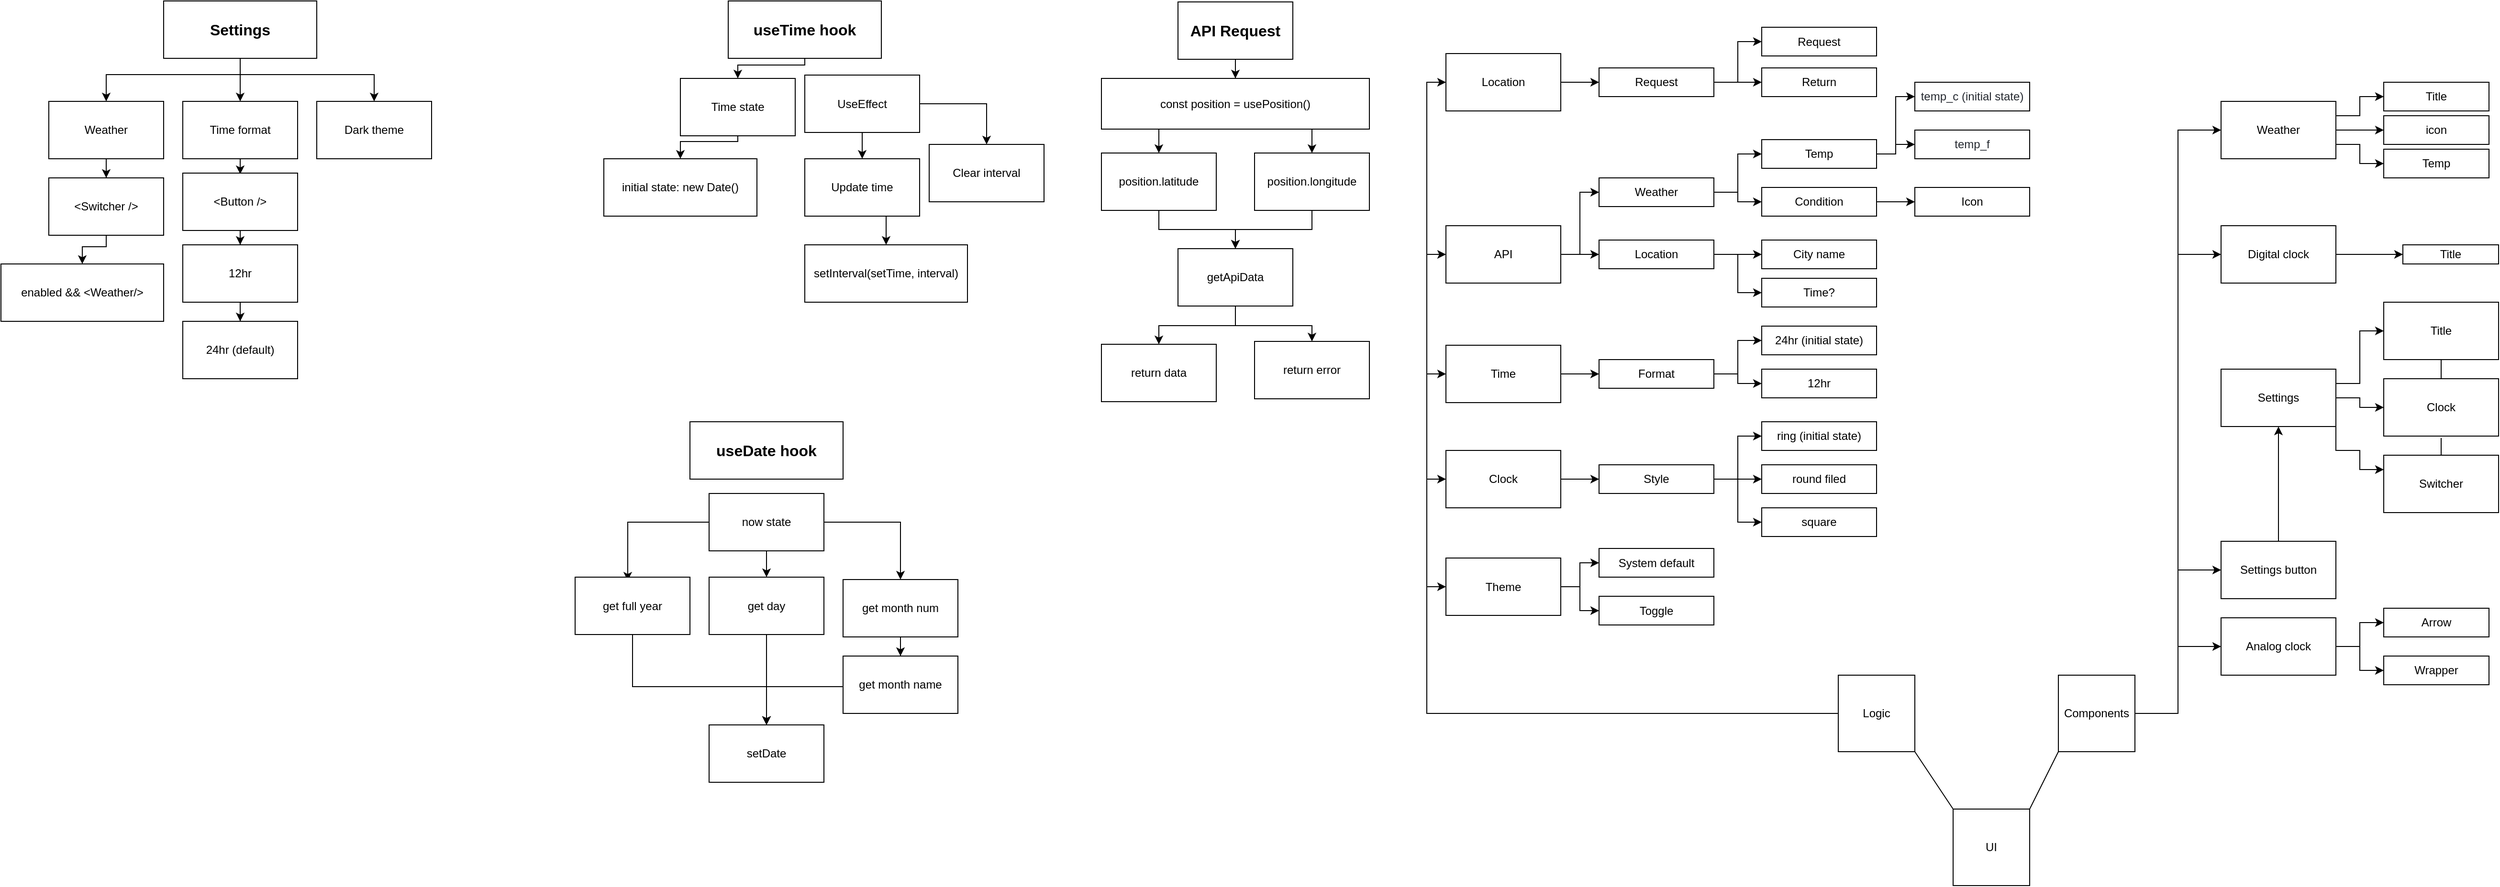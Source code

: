 <mxfile version="13.7.3" type="device"><diagram id="aiqtuzvLm4sd6Quh_IAv" name="Page-1"><mxGraphModel dx="3972" dy="822" grid="1" gridSize="10" guides="1" tooltips="1" connect="1" arrows="1" fold="1" page="1" pageScale="1" pageWidth="850" pageHeight="1100" math="0" shadow="0"><root><mxCell id="0"/><mxCell id="1" parent="0"/><mxCell id="NTjQArq_r1q_bzIz2fHo-1" value="UI" style="whiteSpace=wrap;html=1;aspect=fixed;" parent="1" vertex="1"><mxGeometry x="-40" y="928" width="80" height="80" as="geometry"/></mxCell><mxCell id="wQJNfvEbAIx4AyUQtbQZ-36" style="edgeStyle=orthogonalEdgeStyle;rounded=0;orthogonalLoop=1;jettySize=auto;html=1;entryX=0;entryY=0.5;entryDx=0;entryDy=0;" parent="1" source="NTjQArq_r1q_bzIz2fHo-2" target="wQJNfvEbAIx4AyUQtbQZ-6" edge="1"><mxGeometry relative="1" as="geometry"><Array as="points"><mxPoint x="-590" y="828"/><mxPoint x="-590" y="348"/></Array></mxGeometry></mxCell><mxCell id="wQJNfvEbAIx4AyUQtbQZ-37" style="edgeStyle=orthogonalEdgeStyle;rounded=0;orthogonalLoop=1;jettySize=auto;html=1;entryX=0;entryY=0.5;entryDx=0;entryDy=0;" parent="1" source="NTjQArq_r1q_bzIz2fHo-2" target="wQJNfvEbAIx4AyUQtbQZ-33" edge="1"><mxGeometry relative="1" as="geometry"/></mxCell><mxCell id="wQJNfvEbAIx4AyUQtbQZ-44" style="edgeStyle=orthogonalEdgeStyle;rounded=0;orthogonalLoop=1;jettySize=auto;html=1;entryX=0;entryY=0.5;entryDx=0;entryDy=0;" parent="1" source="NTjQArq_r1q_bzIz2fHo-2" target="wQJNfvEbAIx4AyUQtbQZ-43" edge="1"><mxGeometry relative="1" as="geometry"/></mxCell><mxCell id="wQJNfvEbAIx4AyUQtbQZ-60" style="edgeStyle=orthogonalEdgeStyle;rounded=0;orthogonalLoop=1;jettySize=auto;html=1;entryX=0;entryY=0.5;entryDx=0;entryDy=0;" parent="1" source="NTjQArq_r1q_bzIz2fHo-2" target="wQJNfvEbAIx4AyUQtbQZ-59" edge="1"><mxGeometry relative="1" as="geometry"/></mxCell><mxCell id="Uj8Z88tCgaS2acqv3GNW-6" style="edgeStyle=orthogonalEdgeStyle;rounded=0;orthogonalLoop=1;jettySize=auto;html=1;exitX=0;exitY=0.5;exitDx=0;exitDy=0;entryX=0;entryY=0.5;entryDx=0;entryDy=0;" parent="1" source="NTjQArq_r1q_bzIz2fHo-2" target="Uj8Z88tCgaS2acqv3GNW-3" edge="1"><mxGeometry relative="1" as="geometry"/></mxCell><mxCell id="NTjQArq_r1q_bzIz2fHo-2" value="Logic" style="whiteSpace=wrap;html=1;aspect=fixed;" parent="1" vertex="1"><mxGeometry x="-160" y="788" width="80" height="80" as="geometry"/></mxCell><mxCell id="NTjQArq_r1q_bzIz2fHo-3" value="" style="endArrow=none;html=1;exitX=1;exitY=1;exitDx=0;exitDy=0;entryX=0;entryY=0;entryDx=0;entryDy=0;" parent="1" source="NTjQArq_r1q_bzIz2fHo-2" target="NTjQArq_r1q_bzIz2fHo-1" edge="1"><mxGeometry width="50" height="50" relative="1" as="geometry"><mxPoint x="-130" y="678" as="sourcePoint"/><mxPoint x="-80" y="628" as="targetPoint"/></mxGeometry></mxCell><mxCell id="wQJNfvEbAIx4AyUQtbQZ-2" style="edgeStyle=orthogonalEdgeStyle;rounded=0;orthogonalLoop=1;jettySize=auto;html=1;entryX=0;entryY=0.5;entryDx=0;entryDy=0;" parent="1" source="NTjQArq_r1q_bzIz2fHo-4" target="NTjQArq_r1q_bzIz2fHo-8" edge="1"><mxGeometry relative="1" as="geometry"/></mxCell><mxCell id="wQJNfvEbAIx4AyUQtbQZ-3" style="edgeStyle=orthogonalEdgeStyle;rounded=0;orthogonalLoop=1;jettySize=auto;html=1;entryX=0;entryY=0.5;entryDx=0;entryDy=0;" parent="1" source="NTjQArq_r1q_bzIz2fHo-4" target="NTjQArq_r1q_bzIz2fHo-10" edge="1"><mxGeometry relative="1" as="geometry"/></mxCell><mxCell id="wQJNfvEbAIx4AyUQtbQZ-4" style="edgeStyle=orthogonalEdgeStyle;rounded=0;orthogonalLoop=1;jettySize=auto;html=1;entryX=0;entryY=0.5;entryDx=0;entryDy=0;" parent="1" source="NTjQArq_r1q_bzIz2fHo-4" target="NTjQArq_r1q_bzIz2fHo-9" edge="1"><mxGeometry relative="1" as="geometry"><mxPoint x="90" y="588" as="targetPoint"/></mxGeometry></mxCell><mxCell id="wQJNfvEbAIx4AyUQtbQZ-5" style="edgeStyle=orthogonalEdgeStyle;rounded=0;orthogonalLoop=1;jettySize=auto;html=1;entryX=0;entryY=0.5;entryDx=0;entryDy=0;" parent="1" source="NTjQArq_r1q_bzIz2fHo-4" target="NTjQArq_r1q_bzIz2fHo-7" edge="1"><mxGeometry relative="1" as="geometry"/></mxCell><mxCell id="NTjQArq_r1q_bzIz2fHo-4" value="Components" style="whiteSpace=wrap;html=1;aspect=fixed;" parent="1" vertex="1"><mxGeometry x="70" y="788" width="80" height="80" as="geometry"/></mxCell><mxCell id="NTjQArq_r1q_bzIz2fHo-5" value="" style="endArrow=none;html=1;entryX=0;entryY=1;entryDx=0;entryDy=0;exitX=1;exitY=0;exitDx=0;exitDy=0;" parent="1" source="NTjQArq_r1q_bzIz2fHo-1" target="NTjQArq_r1q_bzIz2fHo-4" edge="1"><mxGeometry width="50" height="50" relative="1" as="geometry"><mxPoint x="-130" y="678" as="sourcePoint"/><mxPoint x="-80" y="628" as="targetPoint"/></mxGeometry></mxCell><mxCell id="NTjQArq_r1q_bzIz2fHo-32" style="edgeStyle=orthogonalEdgeStyle;rounded=0;orthogonalLoop=1;jettySize=auto;html=1;entryX=0;entryY=0.5;entryDx=0;entryDy=0;" parent="1" source="NTjQArq_r1q_bzIz2fHo-7" target="NTjQArq_r1q_bzIz2fHo-29" edge="1"><mxGeometry relative="1" as="geometry"/></mxCell><mxCell id="NTjQArq_r1q_bzIz2fHo-34" style="edgeStyle=orthogonalEdgeStyle;rounded=0;orthogonalLoop=1;jettySize=auto;html=1;exitX=1;exitY=0.75;exitDx=0;exitDy=0;entryX=0;entryY=0.5;entryDx=0;entryDy=0;" parent="1" source="NTjQArq_r1q_bzIz2fHo-7" target="NTjQArq_r1q_bzIz2fHo-30" edge="1"><mxGeometry relative="1" as="geometry"/></mxCell><mxCell id="NTjQArq_r1q_bzIz2fHo-35" style="edgeStyle=orthogonalEdgeStyle;rounded=0;orthogonalLoop=1;jettySize=auto;html=1;exitX=1;exitY=0.25;exitDx=0;exitDy=0;entryX=0;entryY=0.5;entryDx=0;entryDy=0;" parent="1" source="NTjQArq_r1q_bzIz2fHo-7" target="NTjQArq_r1q_bzIz2fHo-28" edge="1"><mxGeometry relative="1" as="geometry"/></mxCell><mxCell id="NTjQArq_r1q_bzIz2fHo-7" value="Weather" style="rounded=0;whiteSpace=wrap;html=1;" parent="1" vertex="1"><mxGeometry x="240" y="188" width="120" height="60" as="geometry"/></mxCell><mxCell id="NTjQArq_r1q_bzIz2fHo-25" style="edgeStyle=orthogonalEdgeStyle;rounded=0;orthogonalLoop=1;jettySize=auto;html=1;exitX=1;exitY=0.5;exitDx=0;exitDy=0;entryX=0;entryY=0.5;entryDx=0;entryDy=0;" parent="1" source="NTjQArq_r1q_bzIz2fHo-8" target="NTjQArq_r1q_bzIz2fHo-23" edge="1"><mxGeometry relative="1" as="geometry"/></mxCell><mxCell id="NTjQArq_r1q_bzIz2fHo-27" style="edgeStyle=orthogonalEdgeStyle;rounded=0;orthogonalLoop=1;jettySize=auto;html=1;exitX=1;exitY=0.5;exitDx=0;exitDy=0;entryX=0;entryY=0.5;entryDx=0;entryDy=0;" parent="1" source="NTjQArq_r1q_bzIz2fHo-8" target="NTjQArq_r1q_bzIz2fHo-26" edge="1"><mxGeometry relative="1" as="geometry"/></mxCell><mxCell id="NTjQArq_r1q_bzIz2fHo-8" value="Analog clock&lt;span style=&quot;color: rgba(0 , 0 , 0 , 0) ; font-family: monospace ; font-size: 0px&quot;&gt;%3CmxGraphModel%3E%3Croot%3E%3CmxCell%20id%3D%220%22%2F%3E%3CmxCell%20id%3D%221%22%20parent%3D%220%22%2F%3E%3CmxCell%20id%3D%222%22%20value%3D%22Weather%22%20style%3D%22rounded%3D0%3BwhiteSpace%3Dwrap%3Bhtml%3D1%3B%22%20vertex%3D%221%22%20parent%3D%221%22%3E%3CmxGeometry%20x%3D%22620%22%20y%3D%22350%22%20width%3D%22120%22%20height%3D%2260%22%20as%3D%22geometry%22%2F%3E%3C%2FmxCell%3E%3C%2Froot%3E%3C%2FmxGraphModel%3E&lt;/span&gt;" style="rounded=0;whiteSpace=wrap;html=1;" parent="1" vertex="1"><mxGeometry x="240" y="728" width="120" height="60" as="geometry"/></mxCell><mxCell id="NTjQArq_r1q_bzIz2fHo-38" style="edgeStyle=orthogonalEdgeStyle;rounded=0;orthogonalLoop=1;jettySize=auto;html=1;entryX=0;entryY=0.5;entryDx=0;entryDy=0;" parent="1" source="NTjQArq_r1q_bzIz2fHo-9" target="NTjQArq_r1q_bzIz2fHo-37" edge="1"><mxGeometry relative="1" as="geometry"/></mxCell><mxCell id="NTjQArq_r1q_bzIz2fHo-9" value="Digital clock" style="rounded=0;whiteSpace=wrap;html=1;" parent="1" vertex="1"><mxGeometry x="240" y="318" width="120" height="60" as="geometry"/></mxCell><mxCell id="NTjQArq_r1q_bzIz2fHo-21" style="edgeStyle=orthogonalEdgeStyle;rounded=0;orthogonalLoop=1;jettySize=auto;html=1;" parent="1" source="NTjQArq_r1q_bzIz2fHo-10" target="NTjQArq_r1q_bzIz2fHo-11" edge="1"><mxGeometry relative="1" as="geometry"/></mxCell><mxCell id="NTjQArq_r1q_bzIz2fHo-10" value="Settings button" style="rounded=0;whiteSpace=wrap;html=1;" parent="1" vertex="1"><mxGeometry x="240" y="648" width="120" height="60" as="geometry"/></mxCell><mxCell id="NTjQArq_r1q_bzIz2fHo-18" style="edgeStyle=orthogonalEdgeStyle;rounded=0;orthogonalLoop=1;jettySize=auto;html=1;exitX=1;exitY=0.25;exitDx=0;exitDy=0;entryX=0;entryY=0.5;entryDx=0;entryDy=0;" parent="1" source="NTjQArq_r1q_bzIz2fHo-11" target="NTjQArq_r1q_bzIz2fHo-12" edge="1"><mxGeometry relative="1" as="geometry"><mxPoint x="380.0" y="428" as="targetPoint"/></mxGeometry></mxCell><mxCell id="NTjQArq_r1q_bzIz2fHo-19" style="edgeStyle=orthogonalEdgeStyle;rounded=0;orthogonalLoop=1;jettySize=auto;html=1;exitX=1;exitY=0.5;exitDx=0;exitDy=0;entryX=0;entryY=0.5;entryDx=0;entryDy=0;" parent="1" source="NTjQArq_r1q_bzIz2fHo-11" target="NTjQArq_r1q_bzIz2fHo-14" edge="1"><mxGeometry relative="1" as="geometry"/></mxCell><mxCell id="NTjQArq_r1q_bzIz2fHo-20" style="edgeStyle=orthogonalEdgeStyle;rounded=0;orthogonalLoop=1;jettySize=auto;html=1;exitX=1;exitY=1;exitDx=0;exitDy=0;entryX=0;entryY=0.25;entryDx=0;entryDy=0;" parent="1" source="NTjQArq_r1q_bzIz2fHo-11" target="NTjQArq_r1q_bzIz2fHo-15" edge="1"><mxGeometry relative="1" as="geometry"><mxPoint x="385.0" y="578" as="targetPoint"/><Array as="points"><mxPoint x="360.0" y="553"/><mxPoint x="385.0" y="553"/><mxPoint x="385.0" y="573"/></Array></mxGeometry></mxCell><mxCell id="NTjQArq_r1q_bzIz2fHo-11" value="Settings" style="rounded=0;whiteSpace=wrap;html=1;" parent="1" vertex="1"><mxGeometry x="240" y="468" width="120" height="60" as="geometry"/></mxCell><mxCell id="NTjQArq_r1q_bzIz2fHo-12" value="Title" style="rounded=0;whiteSpace=wrap;html=1;" parent="1" vertex="1"><mxGeometry x="410.0" y="398" width="120" height="60" as="geometry"/></mxCell><mxCell id="NTjQArq_r1q_bzIz2fHo-14" value="Clock&lt;span style=&quot;color: rgba(0 , 0 , 0 , 0) ; font-family: monospace ; font-size: 0px&quot;&gt;%3CmxGraphModel%3E%3Croot%3E%3CmxCell%20id%3D%220%22%2F%3E%3CmxCell%20id%3D%221%22%20parent%3D%220%22%2F%3E%3CmxCell%20id%3D%222%22%20value%3D%22Time%20format%22%20style%3D%22rounded%3D0%3BwhiteSpace%3Dwrap%3Bhtml%3D1%3B%22%20vertex%3D%221%22%20parent%3D%221%22%3E%3CmxGeometry%20x%3D%22630%22%20y%3D%2280%22%20width%3D%22120%22%20height%3D%2260%22%20as%3D%22geometry%22%2F%3E%3C%2FmxCell%3E%3C%2Froot%3E%3C%2FmxGraphModel%3E&lt;/span&gt;" style="rounded=0;whiteSpace=wrap;html=1;" parent="1" vertex="1"><mxGeometry x="410.0" y="478" width="120" height="60" as="geometry"/></mxCell><mxCell id="NTjQArq_r1q_bzIz2fHo-15" value="Switcher" style="rounded=0;whiteSpace=wrap;html=1;" parent="1" vertex="1"><mxGeometry x="410.0" y="558" width="120" height="60" as="geometry"/></mxCell><mxCell id="NTjQArq_r1q_bzIz2fHo-16" value="" style="endArrow=none;html=1;entryX=0.5;entryY=0;entryDx=0;entryDy=0;" parent="1" target="NTjQArq_r1q_bzIz2fHo-15" edge="1"><mxGeometry width="50" height="50" relative="1" as="geometry"><mxPoint x="470.0" y="540" as="sourcePoint"/><mxPoint x="450.0" y="578" as="targetPoint"/></mxGeometry></mxCell><mxCell id="NTjQArq_r1q_bzIz2fHo-17" value="" style="endArrow=none;html=1;entryX=0.5;entryY=0;entryDx=0;entryDy=0;exitX=0.5;exitY=1;exitDx=0;exitDy=0;" parent="1" source="NTjQArq_r1q_bzIz2fHo-12" target="NTjQArq_r1q_bzIz2fHo-14" edge="1"><mxGeometry width="50" height="50" relative="1" as="geometry"><mxPoint x="480.0" y="550" as="sourcePoint"/><mxPoint x="480.0" y="568.0" as="targetPoint"/></mxGeometry></mxCell><mxCell id="NTjQArq_r1q_bzIz2fHo-23" value="Arrow" style="rounded=0;whiteSpace=wrap;html=1;" parent="1" vertex="1"><mxGeometry x="410.0" y="718" width="110" height="30" as="geometry"/></mxCell><mxCell id="NTjQArq_r1q_bzIz2fHo-26" value="Wrapper" style="rounded=0;whiteSpace=wrap;html=1;" parent="1" vertex="1"><mxGeometry x="410.0" y="768" width="110" height="30" as="geometry"/></mxCell><mxCell id="NTjQArq_r1q_bzIz2fHo-28" value="Title" style="rounded=0;whiteSpace=wrap;html=1;" parent="1" vertex="1"><mxGeometry x="410.0" y="168" width="110" height="30" as="geometry"/></mxCell><mxCell id="NTjQArq_r1q_bzIz2fHo-29" value="icon" style="rounded=0;whiteSpace=wrap;html=1;" parent="1" vertex="1"><mxGeometry x="410.0" y="203" width="110" height="30" as="geometry"/></mxCell><mxCell id="NTjQArq_r1q_bzIz2fHo-30" value="Temp" style="rounded=0;whiteSpace=wrap;html=1;" parent="1" vertex="1"><mxGeometry x="410.0" y="238" width="110" height="30" as="geometry"/></mxCell><mxCell id="NTjQArq_r1q_bzIz2fHo-37" value="Title" style="rounded=0;whiteSpace=wrap;html=1;" parent="1" vertex="1"><mxGeometry x="430.0" y="338" width="100" height="20" as="geometry"/></mxCell><mxCell id="wQJNfvEbAIx4AyUQtbQZ-25" style="edgeStyle=orthogonalEdgeStyle;rounded=0;orthogonalLoop=1;jettySize=auto;html=1;entryX=0;entryY=0.5;entryDx=0;entryDy=0;" parent="1" source="wQJNfvEbAIx4AyUQtbQZ-6" target="wQJNfvEbAIx4AyUQtbQZ-7" edge="1"><mxGeometry relative="1" as="geometry"/></mxCell><mxCell id="wQJNfvEbAIx4AyUQtbQZ-26" style="edgeStyle=orthogonalEdgeStyle;rounded=0;orthogonalLoop=1;jettySize=auto;html=1;exitX=1;exitY=0.5;exitDx=0;exitDy=0;entryX=0;entryY=0.5;entryDx=0;entryDy=0;" parent="1" source="wQJNfvEbAIx4AyUQtbQZ-6" target="wQJNfvEbAIx4AyUQtbQZ-12" edge="1"><mxGeometry relative="1" as="geometry"/></mxCell><mxCell id="wQJNfvEbAIx4AyUQtbQZ-6" value="API" style="rounded=0;whiteSpace=wrap;html=1;" parent="1" vertex="1"><mxGeometry x="-570" y="318" width="120" height="60" as="geometry"/></mxCell><mxCell id="wQJNfvEbAIx4AyUQtbQZ-24" style="edgeStyle=orthogonalEdgeStyle;rounded=0;orthogonalLoop=1;jettySize=auto;html=1;entryX=0;entryY=0.5;entryDx=0;entryDy=0;" parent="1" source="wQJNfvEbAIx4AyUQtbQZ-7" target="wQJNfvEbAIx4AyUQtbQZ-11" edge="1"><mxGeometry relative="1" as="geometry"/></mxCell><mxCell id="wQJNfvEbAIx4AyUQtbQZ-28" style="edgeStyle=orthogonalEdgeStyle;rounded=0;orthogonalLoop=1;jettySize=auto;html=1;" parent="1" source="wQJNfvEbAIx4AyUQtbQZ-7" target="wQJNfvEbAIx4AyUQtbQZ-27" edge="1"><mxGeometry relative="1" as="geometry"/></mxCell><mxCell id="wQJNfvEbAIx4AyUQtbQZ-7" value="Weather" style="rounded=0;whiteSpace=wrap;html=1;" parent="1" vertex="1"><mxGeometry x="-410.0" y="268" width="120" height="30" as="geometry"/></mxCell><mxCell id="wQJNfvEbAIx4AyUQtbQZ-17" style="edgeStyle=orthogonalEdgeStyle;rounded=0;orthogonalLoop=1;jettySize=auto;html=1;entryX=0;entryY=0.5;entryDx=0;entryDy=0;" parent="1" source="wQJNfvEbAIx4AyUQtbQZ-11" target="wQJNfvEbAIx4AyUQtbQZ-16" edge="1"><mxGeometry relative="1" as="geometry"/></mxCell><mxCell id="wQJNfvEbAIx4AyUQtbQZ-18" style="edgeStyle=orthogonalEdgeStyle;rounded=0;orthogonalLoop=1;jettySize=auto;html=1;entryX=0;entryY=0.5;entryDx=0;entryDy=0;" parent="1" source="wQJNfvEbAIx4AyUQtbQZ-11" target="wQJNfvEbAIx4AyUQtbQZ-15" edge="1"><mxGeometry relative="1" as="geometry"/></mxCell><mxCell id="wQJNfvEbAIx4AyUQtbQZ-11" value="Temp" style="rounded=0;whiteSpace=wrap;html=1;" parent="1" vertex="1"><mxGeometry x="-240" y="228" width="120" height="30" as="geometry"/></mxCell><mxCell id="wQJNfvEbAIx4AyUQtbQZ-22" style="edgeStyle=orthogonalEdgeStyle;rounded=0;orthogonalLoop=1;jettySize=auto;html=1;entryX=0;entryY=0.5;entryDx=0;entryDy=0;" parent="1" source="wQJNfvEbAIx4AyUQtbQZ-12" target="wQJNfvEbAIx4AyUQtbQZ-19" edge="1"><mxGeometry relative="1" as="geometry"/></mxCell><mxCell id="wQJNfvEbAIx4AyUQtbQZ-23" style="edgeStyle=orthogonalEdgeStyle;rounded=0;orthogonalLoop=1;jettySize=auto;html=1;entryX=0;entryY=0.5;entryDx=0;entryDy=0;" parent="1" source="wQJNfvEbAIx4AyUQtbQZ-12" target="wQJNfvEbAIx4AyUQtbQZ-20" edge="1"><mxGeometry relative="1" as="geometry"/></mxCell><mxCell id="wQJNfvEbAIx4AyUQtbQZ-12" value="Location" style="rounded=0;whiteSpace=wrap;html=1;" parent="1" vertex="1"><mxGeometry x="-410.0" y="333" width="120" height="30" as="geometry"/></mxCell><mxCell id="wQJNfvEbAIx4AyUQtbQZ-15" value="&lt;span style=&quot;color: rgb(37 , 41 , 48) ; font-family: &amp;#34;poppins&amp;#34; , sans-serif ; text-align: left ; background-color: rgb(255 , 255 , 255)&quot;&gt;&lt;font style=&quot;font-size: 12px&quot;&gt;temp_c (initial state)&lt;/font&gt;&lt;/span&gt;" style="rounded=0;whiteSpace=wrap;html=1;" parent="1" vertex="1"><mxGeometry x="-80" y="168" width="120" height="30" as="geometry"/></mxCell><mxCell id="wQJNfvEbAIx4AyUQtbQZ-16" value="&lt;span style=&quot;color: rgb(37 , 41 , 48) ; font-family: &amp;#34;poppins&amp;#34; , sans-serif ; text-align: left ; background-color: rgb(255 , 255 , 255)&quot;&gt;&lt;font style=&quot;font-size: 12px&quot;&gt;temp_f&lt;/font&gt;&lt;/span&gt;" style="rounded=0;whiteSpace=wrap;html=1;" parent="1" vertex="1"><mxGeometry x="-80" y="218" width="120" height="30" as="geometry"/></mxCell><mxCell id="wQJNfvEbAIx4AyUQtbQZ-19" value="City name" style="rounded=0;whiteSpace=wrap;html=1;" parent="1" vertex="1"><mxGeometry x="-240" y="333" width="120" height="30" as="geometry"/></mxCell><mxCell id="wQJNfvEbAIx4AyUQtbQZ-20" value="Time?" style="rounded=0;whiteSpace=wrap;html=1;" parent="1" vertex="1"><mxGeometry x="-240" y="373" width="120" height="30" as="geometry"/></mxCell><mxCell id="wQJNfvEbAIx4AyUQtbQZ-30" style="edgeStyle=orthogonalEdgeStyle;rounded=0;orthogonalLoop=1;jettySize=auto;html=1;entryX=0;entryY=0.5;entryDx=0;entryDy=0;" parent="1" source="wQJNfvEbAIx4AyUQtbQZ-27" target="wQJNfvEbAIx4AyUQtbQZ-29" edge="1"><mxGeometry relative="1" as="geometry"/></mxCell><mxCell id="wQJNfvEbAIx4AyUQtbQZ-27" value="Condition" style="rounded=0;whiteSpace=wrap;html=1;" parent="1" vertex="1"><mxGeometry x="-240" y="278" width="120" height="30" as="geometry"/></mxCell><mxCell id="wQJNfvEbAIx4AyUQtbQZ-29" value="Icon" style="rounded=0;whiteSpace=wrap;html=1;" parent="1" vertex="1"><mxGeometry x="-80" y="278" width="120" height="30" as="geometry"/></mxCell><mxCell id="wQJNfvEbAIx4AyUQtbQZ-32" style="edgeStyle=orthogonalEdgeStyle;rounded=0;orthogonalLoop=1;jettySize=auto;html=1;exitX=1;exitY=0.5;exitDx=0;exitDy=0;entryX=0;entryY=0.5;entryDx=0;entryDy=0;" parent="1" source="wQJNfvEbAIx4AyUQtbQZ-33" target="wQJNfvEbAIx4AyUQtbQZ-34" edge="1"><mxGeometry relative="1" as="geometry"/></mxCell><mxCell id="wQJNfvEbAIx4AyUQtbQZ-33" value="Time" style="rounded=0;whiteSpace=wrap;html=1;" parent="1" vertex="1"><mxGeometry x="-570" y="443" width="120" height="60" as="geometry"/></mxCell><mxCell id="wQJNfvEbAIx4AyUQtbQZ-39" style="edgeStyle=orthogonalEdgeStyle;rounded=0;orthogonalLoop=1;jettySize=auto;html=1;entryX=0;entryY=0.5;entryDx=0;entryDy=0;" parent="1" source="wQJNfvEbAIx4AyUQtbQZ-34" target="wQJNfvEbAIx4AyUQtbQZ-38" edge="1"><mxGeometry relative="1" as="geometry"/></mxCell><mxCell id="wQJNfvEbAIx4AyUQtbQZ-41" style="edgeStyle=orthogonalEdgeStyle;rounded=0;orthogonalLoop=1;jettySize=auto;html=1;entryX=0;entryY=0.5;entryDx=0;entryDy=0;" parent="1" source="wQJNfvEbAIx4AyUQtbQZ-34" target="wQJNfvEbAIx4AyUQtbQZ-40" edge="1"><mxGeometry relative="1" as="geometry"/></mxCell><mxCell id="wQJNfvEbAIx4AyUQtbQZ-34" value="Format" style="rounded=0;whiteSpace=wrap;html=1;" parent="1" vertex="1"><mxGeometry x="-410.0" y="458" width="120" height="30" as="geometry"/></mxCell><mxCell id="wQJNfvEbAIx4AyUQtbQZ-38" value="24hr (initial state)" style="rounded=0;whiteSpace=wrap;html=1;" parent="1" vertex="1"><mxGeometry x="-240" y="423" width="120" height="30" as="geometry"/></mxCell><mxCell id="wQJNfvEbAIx4AyUQtbQZ-40" value="12hr" style="rounded=0;whiteSpace=wrap;html=1;" parent="1" vertex="1"><mxGeometry x="-240" y="468" width="120" height="30" as="geometry"/></mxCell><mxCell id="wQJNfvEbAIx4AyUQtbQZ-48" style="edgeStyle=orthogonalEdgeStyle;rounded=0;orthogonalLoop=1;jettySize=auto;html=1;entryX=0;entryY=0.5;entryDx=0;entryDy=0;" parent="1" source="wQJNfvEbAIx4AyUQtbQZ-43" target="wQJNfvEbAIx4AyUQtbQZ-45" edge="1"><mxGeometry relative="1" as="geometry"/></mxCell><mxCell id="wQJNfvEbAIx4AyUQtbQZ-43" value="Clock" style="rounded=0;whiteSpace=wrap;html=1;" parent="1" vertex="1"><mxGeometry x="-570" y="553" width="120" height="60" as="geometry"/></mxCell><mxCell id="wQJNfvEbAIx4AyUQtbQZ-53" style="edgeStyle=orthogonalEdgeStyle;rounded=0;orthogonalLoop=1;jettySize=auto;html=1;entryX=0;entryY=0.5;entryDx=0;entryDy=0;" parent="1" source="wQJNfvEbAIx4AyUQtbQZ-45" target="wQJNfvEbAIx4AyUQtbQZ-50" edge="1"><mxGeometry relative="1" as="geometry"><mxPoint x="-250.0" y="580.5" as="targetPoint"/><Array as="points"><mxPoint x="-240" y="583"/><mxPoint x="-240" y="583"/></Array></mxGeometry></mxCell><mxCell id="wQJNfvEbAIx4AyUQtbQZ-56" style="edgeStyle=orthogonalEdgeStyle;rounded=0;orthogonalLoop=1;jettySize=auto;html=1;entryX=0;entryY=0.5;entryDx=0;entryDy=0;" parent="1" source="wQJNfvEbAIx4AyUQtbQZ-45" target="wQJNfvEbAIx4AyUQtbQZ-49" edge="1"><mxGeometry relative="1" as="geometry"/></mxCell><mxCell id="wQJNfvEbAIx4AyUQtbQZ-57" style="edgeStyle=orthogonalEdgeStyle;rounded=0;orthogonalLoop=1;jettySize=auto;html=1;entryX=0;entryY=0.5;entryDx=0;entryDy=0;" parent="1" source="wQJNfvEbAIx4AyUQtbQZ-45" target="wQJNfvEbAIx4AyUQtbQZ-51" edge="1"><mxGeometry relative="1" as="geometry"/></mxCell><mxCell id="wQJNfvEbAIx4AyUQtbQZ-45" value="Style" style="rounded=0;whiteSpace=wrap;html=1;" parent="1" vertex="1"><mxGeometry x="-410.0" y="568" width="120" height="30" as="geometry"/></mxCell><mxCell id="wQJNfvEbAIx4AyUQtbQZ-49" value="ring (initial state)" style="rounded=0;whiteSpace=wrap;html=1;" parent="1" vertex="1"><mxGeometry x="-240" y="523" width="120" height="30" as="geometry"/></mxCell><mxCell id="wQJNfvEbAIx4AyUQtbQZ-50" value="round filed" style="rounded=0;whiteSpace=wrap;html=1;" parent="1" vertex="1"><mxGeometry x="-240" y="568" width="120" height="30" as="geometry"/></mxCell><mxCell id="wQJNfvEbAIx4AyUQtbQZ-51" value="square" style="rounded=0;whiteSpace=wrap;html=1;" parent="1" vertex="1"><mxGeometry x="-240" y="613" width="120" height="30" as="geometry"/></mxCell><mxCell id="wQJNfvEbAIx4AyUQtbQZ-63" style="edgeStyle=orthogonalEdgeStyle;rounded=0;orthogonalLoop=1;jettySize=auto;html=1;entryX=0;entryY=0.5;entryDx=0;entryDy=0;" parent="1" source="wQJNfvEbAIx4AyUQtbQZ-59" target="wQJNfvEbAIx4AyUQtbQZ-61" edge="1"><mxGeometry relative="1" as="geometry"/></mxCell><mxCell id="wQJNfvEbAIx4AyUQtbQZ-59" value="Location" style="rounded=0;whiteSpace=wrap;html=1;" parent="1" vertex="1"><mxGeometry x="-570" y="138" width="120" height="60" as="geometry"/></mxCell><mxCell id="Uj8Z88tCgaS2acqv3GNW-8" style="edgeStyle=orthogonalEdgeStyle;rounded=0;orthogonalLoop=1;jettySize=auto;html=1;entryX=0;entryY=0.5;entryDx=0;entryDy=0;" parent="1" source="wQJNfvEbAIx4AyUQtbQZ-61" target="Uj8Z88tCgaS2acqv3GNW-7" edge="1"><mxGeometry relative="1" as="geometry"/></mxCell><mxCell id="wQJNfvEbAIx4AyUQtbQZ-61" value="Request" style="rounded=0;whiteSpace=wrap;html=1;" parent="1" vertex="1"><mxGeometry x="-410.0" y="153" width="120" height="30" as="geometry"/></mxCell><mxCell id="Uj8Z88tCgaS2acqv3GNW-1" style="edgeStyle=orthogonalEdgeStyle;rounded=0;orthogonalLoop=1;jettySize=auto;html=1;entryX=0;entryY=0.5;entryDx=0;entryDy=0;" parent="1" source="Uj8Z88tCgaS2acqv3GNW-3" target="Uj8Z88tCgaS2acqv3GNW-4" edge="1"><mxGeometry relative="1" as="geometry"/></mxCell><mxCell id="Uj8Z88tCgaS2acqv3GNW-2" style="edgeStyle=orthogonalEdgeStyle;rounded=0;orthogonalLoop=1;jettySize=auto;html=1;entryX=0;entryY=0.5;entryDx=0;entryDy=0;" parent="1" source="Uj8Z88tCgaS2acqv3GNW-3" target="Uj8Z88tCgaS2acqv3GNW-5" edge="1"><mxGeometry relative="1" as="geometry"/></mxCell><mxCell id="Uj8Z88tCgaS2acqv3GNW-3" value="Theme" style="rounded=0;whiteSpace=wrap;html=1;" parent="1" vertex="1"><mxGeometry x="-570" y="665.5" width="120" height="60" as="geometry"/></mxCell><mxCell id="Uj8Z88tCgaS2acqv3GNW-4" value="System default" style="rounded=0;whiteSpace=wrap;html=1;" parent="1" vertex="1"><mxGeometry x="-410.0" y="655.5" width="120" height="30" as="geometry"/></mxCell><mxCell id="Uj8Z88tCgaS2acqv3GNW-5" value="Toggle" style="rounded=0;whiteSpace=wrap;html=1;" parent="1" vertex="1"><mxGeometry x="-410.0" y="705.5" width="120" height="30" as="geometry"/></mxCell><mxCell id="Uj8Z88tCgaS2acqv3GNW-7" value="Request" style="rounded=0;whiteSpace=wrap;html=1;" parent="1" vertex="1"><mxGeometry x="-240.0" y="110.5" width="120" height="30" as="geometry"/></mxCell><mxCell id="Uj8Z88tCgaS2acqv3GNW-10" value="Return" style="rounded=0;whiteSpace=wrap;html=1;" parent="1" vertex="1"><mxGeometry x="-240.0" y="153" width="120" height="30" as="geometry"/></mxCell><mxCell id="Uj8Z88tCgaS2acqv3GNW-11" style="edgeStyle=orthogonalEdgeStyle;rounded=0;orthogonalLoop=1;jettySize=auto;html=1;" parent="1" source="wQJNfvEbAIx4AyUQtbQZ-61" target="Uj8Z88tCgaS2acqv3GNW-10" edge="1"><mxGeometry relative="1" as="geometry"><mxPoint x="-210" y="187.5" as="targetPoint"/><mxPoint x="-290" y="168.017" as="sourcePoint"/></mxGeometry></mxCell><mxCell id="JtwXDBu2oq_wXovV4lo6-4" style="edgeStyle=orthogonalEdgeStyle;rounded=0;orthogonalLoop=1;jettySize=auto;html=1;entryX=0.5;entryY=0;entryDx=0;entryDy=0;" parent="1" source="JtwXDBu2oq_wXovV4lo6-1" target="JtwXDBu2oq_wXovV4lo6-3" edge="1"><mxGeometry relative="1" as="geometry"/></mxCell><mxCell id="JtwXDBu2oq_wXovV4lo6-1" value="&lt;b&gt;&lt;font style=&quot;font-size: 16px&quot;&gt;API Request&lt;/font&gt;&lt;/b&gt;" style="rounded=0;whiteSpace=wrap;html=1;" parent="1" vertex="1"><mxGeometry x="-850" y="84" width="120" height="60" as="geometry"/></mxCell><mxCell id="JtwXDBu2oq_wXovV4lo6-9" style="edgeStyle=orthogonalEdgeStyle;rounded=0;orthogonalLoop=1;jettySize=auto;html=1;exitX=0.25;exitY=1;exitDx=0;exitDy=0;entryX=0.5;entryY=0;entryDx=0;entryDy=0;" parent="1" source="JtwXDBu2oq_wXovV4lo6-3" target="JtwXDBu2oq_wXovV4lo6-5" edge="1"><mxGeometry relative="1" as="geometry"/></mxCell><mxCell id="JtwXDBu2oq_wXovV4lo6-10" style="edgeStyle=orthogonalEdgeStyle;rounded=0;orthogonalLoop=1;jettySize=auto;html=1;exitX=0.75;exitY=1;exitDx=0;exitDy=0;entryX=0.5;entryY=0;entryDx=0;entryDy=0;" parent="1" source="JtwXDBu2oq_wXovV4lo6-3" target="JtwXDBu2oq_wXovV4lo6-6" edge="1"><mxGeometry relative="1" as="geometry"/></mxCell><mxCell id="JtwXDBu2oq_wXovV4lo6-3" value="const position = usePosition()" style="rounded=0;whiteSpace=wrap;html=1;" parent="1" vertex="1"><mxGeometry x="-930" y="164" width="280" height="53" as="geometry"/></mxCell><mxCell id="JtwXDBu2oq_wXovV4lo6-12" style="edgeStyle=orthogonalEdgeStyle;rounded=0;orthogonalLoop=1;jettySize=auto;html=1;entryX=0.5;entryY=0;entryDx=0;entryDy=0;" parent="1" source="JtwXDBu2oq_wXovV4lo6-5" target="JtwXDBu2oq_wXovV4lo6-11" edge="1"><mxGeometry relative="1" as="geometry"/></mxCell><mxCell id="JtwXDBu2oq_wXovV4lo6-5" value="position.latitude" style="rounded=0;whiteSpace=wrap;html=1;" parent="1" vertex="1"><mxGeometry x="-930" y="242" width="120" height="60" as="geometry"/></mxCell><mxCell id="JtwXDBu2oq_wXovV4lo6-14" style="edgeStyle=orthogonalEdgeStyle;rounded=0;orthogonalLoop=1;jettySize=auto;html=1;entryX=0.5;entryY=0;entryDx=0;entryDy=0;" parent="1" source="JtwXDBu2oq_wXovV4lo6-6" target="JtwXDBu2oq_wXovV4lo6-11" edge="1"><mxGeometry relative="1" as="geometry"/></mxCell><mxCell id="JtwXDBu2oq_wXovV4lo6-6" value="position.longitude" style="rounded=0;whiteSpace=wrap;html=1;" parent="1" vertex="1"><mxGeometry x="-770" y="242" width="120" height="60" as="geometry"/></mxCell><mxCell id="JtwXDBu2oq_wXovV4lo6-17" style="edgeStyle=orthogonalEdgeStyle;rounded=0;orthogonalLoop=1;jettySize=auto;html=1;entryX=0.5;entryY=0;entryDx=0;entryDy=0;" parent="1" target="JtwXDBu2oq_wXovV4lo6-15" edge="1"><mxGeometry relative="1" as="geometry"><mxPoint x="-790" y="390.5" as="sourcePoint"/><Array as="points"><mxPoint x="-790" y="422.5"/><mxPoint x="-870" y="422.5"/></Array></mxGeometry></mxCell><mxCell id="JtwXDBu2oq_wXovV4lo6-18" style="edgeStyle=orthogonalEdgeStyle;rounded=0;orthogonalLoop=1;jettySize=auto;html=1;" parent="1" target="JtwXDBu2oq_wXovV4lo6-16" edge="1"><mxGeometry relative="1" as="geometry"><mxPoint x="-790" y="390.5" as="sourcePoint"/><Array as="points"><mxPoint x="-790" y="422.5"/><mxPoint x="-710" y="422.5"/></Array></mxGeometry></mxCell><mxCell id="JtwXDBu2oq_wXovV4lo6-11" value="getApiData" style="rounded=0;whiteSpace=wrap;html=1;" parent="1" vertex="1"><mxGeometry x="-850" y="342" width="120" height="60" as="geometry"/></mxCell><mxCell id="JtwXDBu2oq_wXovV4lo6-15" value="return data" style="rounded=0;whiteSpace=wrap;html=1;" parent="1" vertex="1"><mxGeometry x="-930" y="442" width="120" height="60" as="geometry"/></mxCell><mxCell id="JtwXDBu2oq_wXovV4lo6-16" value="return error" style="rounded=0;whiteSpace=wrap;html=1;" parent="1" vertex="1"><mxGeometry x="-770" y="439" width="120" height="60" as="geometry"/></mxCell><mxCell id="9iLXcp-vxMtm2GeVQ08a-6" style="edgeStyle=orthogonalEdgeStyle;rounded=0;orthogonalLoop=1;jettySize=auto;html=1;entryX=0.5;entryY=0;entryDx=0;entryDy=0;" parent="1" source="9iLXcp-vxMtm2GeVQ08a-1" target="9iLXcp-vxMtm2GeVQ08a-2" edge="1"><mxGeometry relative="1" as="geometry"><Array as="points"><mxPoint x="-1240" y="150"/><mxPoint x="-1310" y="150"/></Array></mxGeometry></mxCell><mxCell id="9iLXcp-vxMtm2GeVQ08a-1" value="&lt;b&gt;&lt;font style=&quot;font-size: 16px&quot;&gt;useTime hook&lt;/font&gt;&lt;/b&gt;" style="rounded=0;whiteSpace=wrap;html=1;" parent="1" vertex="1"><mxGeometry x="-1320" y="83" width="160" height="60" as="geometry"/></mxCell><mxCell id="9iLXcp-vxMtm2GeVQ08a-7" style="edgeStyle=orthogonalEdgeStyle;rounded=0;orthogonalLoop=1;jettySize=auto;html=1;entryX=0.5;entryY=0;entryDx=0;entryDy=0;" parent="1" source="9iLXcp-vxMtm2GeVQ08a-2" target="9iLXcp-vxMtm2GeVQ08a-5" edge="1"><mxGeometry relative="1" as="geometry"><Array as="points"><mxPoint x="-1310" y="230"/><mxPoint x="-1370" y="230"/></Array></mxGeometry></mxCell><mxCell id="9iLXcp-vxMtm2GeVQ08a-2" value="Time state" style="rounded=0;whiteSpace=wrap;html=1;" parent="1" vertex="1"><mxGeometry x="-1370" y="164" width="120" height="60" as="geometry"/></mxCell><mxCell id="9iLXcp-vxMtm2GeVQ08a-5" value="initial state: new Date()" style="rounded=0;whiteSpace=wrap;html=1;" parent="1" vertex="1"><mxGeometry x="-1450" y="248" width="160" height="60" as="geometry"/></mxCell><mxCell id="9iLXcp-vxMtm2GeVQ08a-12" style="edgeStyle=orthogonalEdgeStyle;rounded=0;orthogonalLoop=1;jettySize=auto;html=1;" parent="1" source="9iLXcp-vxMtm2GeVQ08a-9" target="9iLXcp-vxMtm2GeVQ08a-11" edge="1"><mxGeometry relative="1" as="geometry"/></mxCell><mxCell id="9iLXcp-vxMtm2GeVQ08a-13" style="edgeStyle=orthogonalEdgeStyle;rounded=0;orthogonalLoop=1;jettySize=auto;html=1;exitX=0.5;exitY=1;exitDx=0;exitDy=0;entryX=0.5;entryY=0;entryDx=0;entryDy=0;" parent="1" source="9iLXcp-vxMtm2GeVQ08a-9" target="9iLXcp-vxMtm2GeVQ08a-10" edge="1"><mxGeometry relative="1" as="geometry"/></mxCell><mxCell id="9iLXcp-vxMtm2GeVQ08a-9" value="UseEffect" style="rounded=0;whiteSpace=wrap;html=1;" parent="1" vertex="1"><mxGeometry x="-1240" y="160.5" width="120" height="60" as="geometry"/></mxCell><mxCell id="9iLXcp-vxMtm2GeVQ08a-15" style="edgeStyle=orthogonalEdgeStyle;rounded=0;orthogonalLoop=1;jettySize=auto;html=1;exitX=0.5;exitY=1;exitDx=0;exitDy=0;entryX=0.5;entryY=0;entryDx=0;entryDy=0;" parent="1" source="9iLXcp-vxMtm2GeVQ08a-10" target="9iLXcp-vxMtm2GeVQ08a-14" edge="1"><mxGeometry relative="1" as="geometry"/></mxCell><mxCell id="9iLXcp-vxMtm2GeVQ08a-10" value="Update time" style="rounded=0;whiteSpace=wrap;html=1;" parent="1" vertex="1"><mxGeometry x="-1240" y="248" width="120" height="60" as="geometry"/></mxCell><mxCell id="9iLXcp-vxMtm2GeVQ08a-11" value="Clear interval" style="rounded=0;whiteSpace=wrap;html=1;" parent="1" vertex="1"><mxGeometry x="-1110" y="233" width="120" height="60" as="geometry"/></mxCell><mxCell id="9iLXcp-vxMtm2GeVQ08a-14" value="setInterval(setTime, interval)" style="rounded=0;whiteSpace=wrap;html=1;" parent="1" vertex="1"><mxGeometry x="-1240" y="338" width="170" height="60" as="geometry"/></mxCell><mxCell id="9iLXcp-vxMtm2GeVQ08a-16" value="&lt;b&gt;&lt;font style=&quot;font-size: 16px&quot;&gt;useDate hook&lt;/font&gt;&lt;/b&gt;" style="rounded=0;whiteSpace=wrap;html=1;" parent="1" vertex="1"><mxGeometry x="-1360" y="523" width="160" height="60" as="geometry"/></mxCell><mxCell id="9iLXcp-vxMtm2GeVQ08a-23" style="edgeStyle=orthogonalEdgeStyle;rounded=0;orthogonalLoop=1;jettySize=auto;html=1;entryX=0.5;entryY=0;entryDx=0;entryDy=0;" parent="1" source="9iLXcp-vxMtm2GeVQ08a-17" target="9iLXcp-vxMtm2GeVQ08a-19" edge="1"><mxGeometry relative="1" as="geometry"/></mxCell><mxCell id="9iLXcp-vxMtm2GeVQ08a-26" style="edgeStyle=orthogonalEdgeStyle;rounded=0;orthogonalLoop=1;jettySize=auto;html=1;entryX=0.458;entryY=0.061;entryDx=0;entryDy=0;entryPerimeter=0;" parent="1" source="9iLXcp-vxMtm2GeVQ08a-17" target="9iLXcp-vxMtm2GeVQ08a-21" edge="1"><mxGeometry relative="1" as="geometry"/></mxCell><mxCell id="9iLXcp-vxMtm2GeVQ08a-27" style="edgeStyle=orthogonalEdgeStyle;rounded=0;orthogonalLoop=1;jettySize=auto;html=1;" parent="1" source="9iLXcp-vxMtm2GeVQ08a-17" target="9iLXcp-vxMtm2GeVQ08a-20" edge="1"><mxGeometry relative="1" as="geometry"/></mxCell><mxCell id="9iLXcp-vxMtm2GeVQ08a-17" value="now state" style="rounded=0;whiteSpace=wrap;html=1;" parent="1" vertex="1"><mxGeometry x="-1340" y="598" width="120" height="60" as="geometry"/></mxCell><mxCell id="9iLXcp-vxMtm2GeVQ08a-18" value="setDate" style="rounded=0;whiteSpace=wrap;html=1;" parent="1" vertex="1"><mxGeometry x="-1340" y="840" width="120" height="60" as="geometry"/></mxCell><mxCell id="9iLXcp-vxMtm2GeVQ08a-29" style="edgeStyle=orthogonalEdgeStyle;rounded=0;orthogonalLoop=1;jettySize=auto;html=1;" parent="1" source="9iLXcp-vxMtm2GeVQ08a-19" edge="1"><mxGeometry relative="1" as="geometry"><mxPoint x="-1280" y="840" as="targetPoint"/></mxGeometry></mxCell><mxCell id="9iLXcp-vxMtm2GeVQ08a-19" value="get day" style="rounded=0;whiteSpace=wrap;html=1;" parent="1" vertex="1"><mxGeometry x="-1340" y="685.5" width="120" height="60" as="geometry"/></mxCell><mxCell id="9iLXcp-vxMtm2GeVQ08a-24" value="" style="edgeStyle=orthogonalEdgeStyle;rounded=0;orthogonalLoop=1;jettySize=auto;html=1;" parent="1" source="9iLXcp-vxMtm2GeVQ08a-20" target="9iLXcp-vxMtm2GeVQ08a-22" edge="1"><mxGeometry relative="1" as="geometry"/></mxCell><mxCell id="9iLXcp-vxMtm2GeVQ08a-20" value="get month num" style="rounded=0;whiteSpace=wrap;html=1;" parent="1" vertex="1"><mxGeometry x="-1200" y="688" width="120" height="60" as="geometry"/></mxCell><mxCell id="9iLXcp-vxMtm2GeVQ08a-28" style="edgeStyle=orthogonalEdgeStyle;rounded=0;orthogonalLoop=1;jettySize=auto;html=1;entryX=0.5;entryY=0;entryDx=0;entryDy=0;" parent="1" source="9iLXcp-vxMtm2GeVQ08a-21" target="9iLXcp-vxMtm2GeVQ08a-18" edge="1"><mxGeometry relative="1" as="geometry"><Array as="points"><mxPoint x="-1420" y="800"/><mxPoint x="-1280" y="800"/></Array></mxGeometry></mxCell><mxCell id="9iLXcp-vxMtm2GeVQ08a-21" value="get full year" style="rounded=0;whiteSpace=wrap;html=1;" parent="1" vertex="1"><mxGeometry x="-1480" y="685.5" width="120" height="60" as="geometry"/></mxCell><mxCell id="9iLXcp-vxMtm2GeVQ08a-30" style="edgeStyle=orthogonalEdgeStyle;rounded=0;orthogonalLoop=1;jettySize=auto;html=1;" parent="1" source="9iLXcp-vxMtm2GeVQ08a-22" target="9iLXcp-vxMtm2GeVQ08a-18" edge="1"><mxGeometry relative="1" as="geometry"><Array as="points"><mxPoint x="-1280" y="800"/></Array></mxGeometry></mxCell><mxCell id="9iLXcp-vxMtm2GeVQ08a-22" value="get month name" style="rounded=0;whiteSpace=wrap;html=1;" parent="1" vertex="1"><mxGeometry x="-1200" y="768" width="120" height="60" as="geometry"/></mxCell><mxCell id="tAxrKXlEUP6aYHOVtigZ-6" style="edgeStyle=orthogonalEdgeStyle;rounded=0;orthogonalLoop=1;jettySize=auto;html=1;entryX=0.5;entryY=0;entryDx=0;entryDy=0;" edge="1" parent="1" source="tAxrKXlEUP6aYHOVtigZ-2" target="tAxrKXlEUP6aYHOVtigZ-3"><mxGeometry relative="1" as="geometry"><mxPoint x="-1940" y="160" as="targetPoint"/><Array as="points"><mxPoint x="-1830" y="160"/><mxPoint x="-1970" y="160"/></Array></mxGeometry></mxCell><mxCell id="tAxrKXlEUP6aYHOVtigZ-10" style="edgeStyle=orthogonalEdgeStyle;rounded=0;orthogonalLoop=1;jettySize=auto;html=1;entryX=0.5;entryY=0;entryDx=0;entryDy=0;" edge="1" parent="1" source="tAxrKXlEUP6aYHOVtigZ-2" target="tAxrKXlEUP6aYHOVtigZ-8"><mxGeometry relative="1" as="geometry"><Array as="points"><mxPoint x="-1830" y="170"/><mxPoint x="-1830" y="170"/></Array></mxGeometry></mxCell><mxCell id="tAxrKXlEUP6aYHOVtigZ-11" style="edgeStyle=orthogonalEdgeStyle;rounded=0;orthogonalLoop=1;jettySize=auto;html=1;" edge="1" parent="1" source="tAxrKXlEUP6aYHOVtigZ-2" target="tAxrKXlEUP6aYHOVtigZ-9"><mxGeometry relative="1" as="geometry"><Array as="points"><mxPoint x="-1830" y="160"/><mxPoint x="-1690" y="160"/></Array></mxGeometry></mxCell><mxCell id="tAxrKXlEUP6aYHOVtigZ-2" value="&lt;b&gt;&lt;font style=&quot;font-size: 16px&quot;&gt;Settings&lt;/font&gt;&lt;/b&gt;" style="rounded=0;whiteSpace=wrap;html=1;" vertex="1" parent="1"><mxGeometry x="-1910" y="83" width="160" height="60" as="geometry"/></mxCell><mxCell id="tAxrKXlEUP6aYHOVtigZ-14" style="edgeStyle=orthogonalEdgeStyle;rounded=0;orthogonalLoop=1;jettySize=auto;html=1;entryX=0.5;entryY=0;entryDx=0;entryDy=0;" edge="1" parent="1" source="tAxrKXlEUP6aYHOVtigZ-3" target="tAxrKXlEUP6aYHOVtigZ-12"><mxGeometry relative="1" as="geometry"/></mxCell><mxCell id="tAxrKXlEUP6aYHOVtigZ-3" value="Weather" style="rounded=0;whiteSpace=wrap;html=1;" vertex="1" parent="1"><mxGeometry x="-2030" y="188" width="120" height="60" as="geometry"/></mxCell><mxCell id="tAxrKXlEUP6aYHOVtigZ-17" style="edgeStyle=orthogonalEdgeStyle;rounded=0;orthogonalLoop=1;jettySize=auto;html=1;entryX=0.5;entryY=0.018;entryDx=0;entryDy=0;entryPerimeter=0;" edge="1" parent="1" source="tAxrKXlEUP6aYHOVtigZ-8" target="tAxrKXlEUP6aYHOVtigZ-16"><mxGeometry relative="1" as="geometry"/></mxCell><mxCell id="tAxrKXlEUP6aYHOVtigZ-8" value="Time format" style="rounded=0;whiteSpace=wrap;html=1;" vertex="1" parent="1"><mxGeometry x="-1890" y="188" width="120" height="60" as="geometry"/></mxCell><mxCell id="tAxrKXlEUP6aYHOVtigZ-9" value="Dark theme" style="rounded=0;whiteSpace=wrap;html=1;" vertex="1" parent="1"><mxGeometry x="-1750" y="188" width="120" height="60" as="geometry"/></mxCell><mxCell id="tAxrKXlEUP6aYHOVtigZ-15" style="edgeStyle=orthogonalEdgeStyle;rounded=0;orthogonalLoop=1;jettySize=auto;html=1;entryX=0.5;entryY=0;entryDx=0;entryDy=0;" edge="1" parent="1" source="tAxrKXlEUP6aYHOVtigZ-12" target="tAxrKXlEUP6aYHOVtigZ-13"><mxGeometry relative="1" as="geometry"><Array as="points"><mxPoint x="-1970" y="340"/><mxPoint x="-1995" y="340"/></Array></mxGeometry></mxCell><mxCell id="tAxrKXlEUP6aYHOVtigZ-12" value="&amp;lt;Switcher /&amp;gt;" style="rounded=0;whiteSpace=wrap;html=1;" vertex="1" parent="1"><mxGeometry x="-2030" y="268" width="120" height="60" as="geometry"/></mxCell><mxCell id="tAxrKXlEUP6aYHOVtigZ-13" value="enabled &amp;amp;&amp;amp; &amp;lt;Weather/&amp;gt;" style="rounded=0;whiteSpace=wrap;html=1;" vertex="1" parent="1"><mxGeometry x="-2080" y="358" width="170" height="60" as="geometry"/></mxCell><mxCell id="tAxrKXlEUP6aYHOVtigZ-19" style="edgeStyle=orthogonalEdgeStyle;rounded=0;orthogonalLoop=1;jettySize=auto;html=1;entryX=0.5;entryY=0;entryDx=0;entryDy=0;" edge="1" parent="1" source="tAxrKXlEUP6aYHOVtigZ-16" target="tAxrKXlEUP6aYHOVtigZ-18"><mxGeometry relative="1" as="geometry"/></mxCell><mxCell id="tAxrKXlEUP6aYHOVtigZ-16" value="&amp;lt;Button /&amp;gt;" style="rounded=0;whiteSpace=wrap;html=1;" vertex="1" parent="1"><mxGeometry x="-1890" y="263" width="120" height="60" as="geometry"/></mxCell><mxCell id="tAxrKXlEUP6aYHOVtigZ-21" style="edgeStyle=orthogonalEdgeStyle;rounded=0;orthogonalLoop=1;jettySize=auto;html=1;entryX=0.5;entryY=0;entryDx=0;entryDy=0;" edge="1" parent="1" source="tAxrKXlEUP6aYHOVtigZ-18" target="tAxrKXlEUP6aYHOVtigZ-20"><mxGeometry relative="1" as="geometry"/></mxCell><mxCell id="tAxrKXlEUP6aYHOVtigZ-18" value="12hr" style="rounded=0;whiteSpace=wrap;html=1;" vertex="1" parent="1"><mxGeometry x="-1890" y="338" width="120" height="60" as="geometry"/></mxCell><mxCell id="tAxrKXlEUP6aYHOVtigZ-20" value="24hr (default)" style="rounded=0;whiteSpace=wrap;html=1;" vertex="1" parent="1"><mxGeometry x="-1890" y="418" width="120" height="60" as="geometry"/></mxCell></root></mxGraphModel></diagram></mxfile>